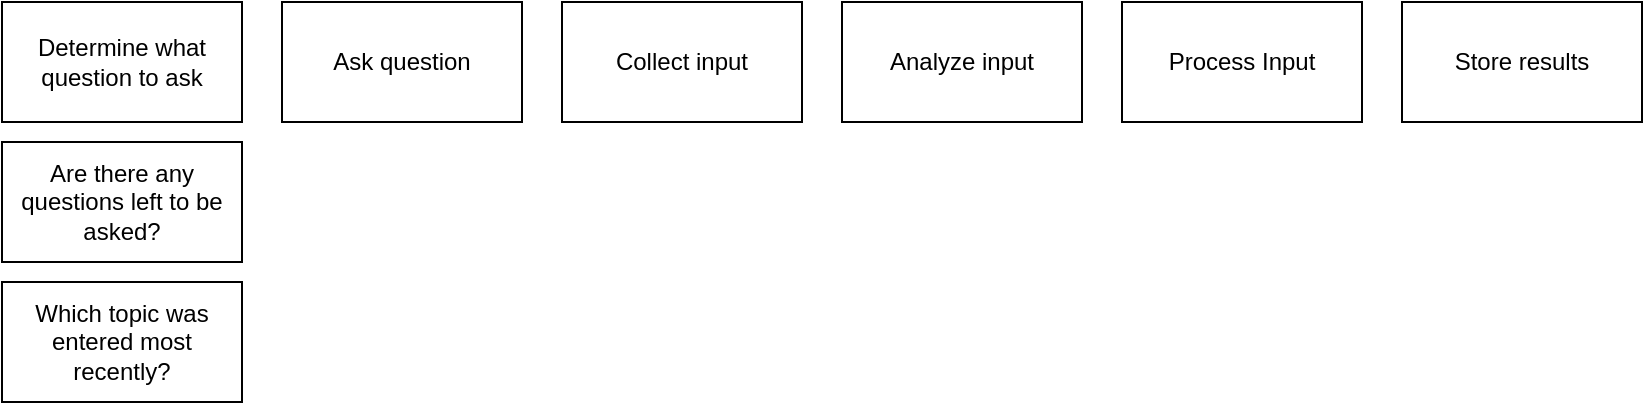 <mxfile version="14.2.4" type="embed">
    <diagram id="_LuLkg-78kQh9sLTq_8v" name="Page-1">
        <mxGraphModel dx="1534" dy="650" grid="1" gridSize="10" guides="1" tooltips="1" connect="1" arrows="1" fold="1" page="1" pageScale="1" pageWidth="850" pageHeight="1100" math="0" shadow="0">
            <root>
                <mxCell id="0"/>
                <mxCell id="1" parent="0"/>
                <mxCell id="2" value="Determine what question to ask" style="rounded=0;whiteSpace=wrap;html=1;" vertex="1" parent="1">
                    <mxGeometry x="10" y="10" width="120" height="60" as="geometry"/>
                </mxCell>
                <mxCell id="3" value="Ask question" style="rounded=0;whiteSpace=wrap;html=1;" vertex="1" parent="1">
                    <mxGeometry x="150" y="10" width="120" height="60" as="geometry"/>
                </mxCell>
                <mxCell id="4" value="Collect input" style="rounded=0;whiteSpace=wrap;html=1;" vertex="1" parent="1">
                    <mxGeometry x="290" y="10" width="120" height="60" as="geometry"/>
                </mxCell>
                <mxCell id="5" value="Analyze input" style="rounded=0;whiteSpace=wrap;html=1;" vertex="1" parent="1">
                    <mxGeometry x="430" y="10" width="120" height="60" as="geometry"/>
                </mxCell>
                <mxCell id="6" value="Process Input" style="rounded=0;whiteSpace=wrap;html=1;" vertex="1" parent="1">
                    <mxGeometry x="570" y="10" width="120" height="60" as="geometry"/>
                </mxCell>
                <mxCell id="7" value="Store results" style="rounded=0;whiteSpace=wrap;html=1;" vertex="1" parent="1">
                    <mxGeometry x="710" y="10" width="120" height="60" as="geometry"/>
                </mxCell>
                <mxCell id="8" value="Are there any questions left to be asked?" style="rounded=0;whiteSpace=wrap;html=1;" vertex="1" parent="1">
                    <mxGeometry x="10" y="80" width="120" height="60" as="geometry"/>
                </mxCell>
                <mxCell id="9" value="Which topic was entered most recently?" style="rounded=0;whiteSpace=wrap;html=1;" vertex="1" parent="1">
                    <mxGeometry x="10" y="150" width="120" height="60" as="geometry"/>
                </mxCell>
            </root>
        </mxGraphModel>
    </diagram>
</mxfile>